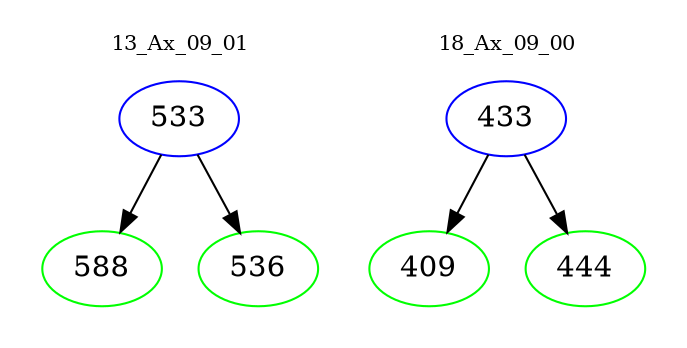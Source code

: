 digraph{
subgraph cluster_0 {
color = white
label = "13_Ax_09_01";
fontsize=10;
T0_533 [label="533", color="blue"]
T0_533 -> T0_588 [color="black"]
T0_588 [label="588", color="green"]
T0_533 -> T0_536 [color="black"]
T0_536 [label="536", color="green"]
}
subgraph cluster_1 {
color = white
label = "18_Ax_09_00";
fontsize=10;
T1_433 [label="433", color="blue"]
T1_433 -> T1_409 [color="black"]
T1_409 [label="409", color="green"]
T1_433 -> T1_444 [color="black"]
T1_444 [label="444", color="green"]
}
}
